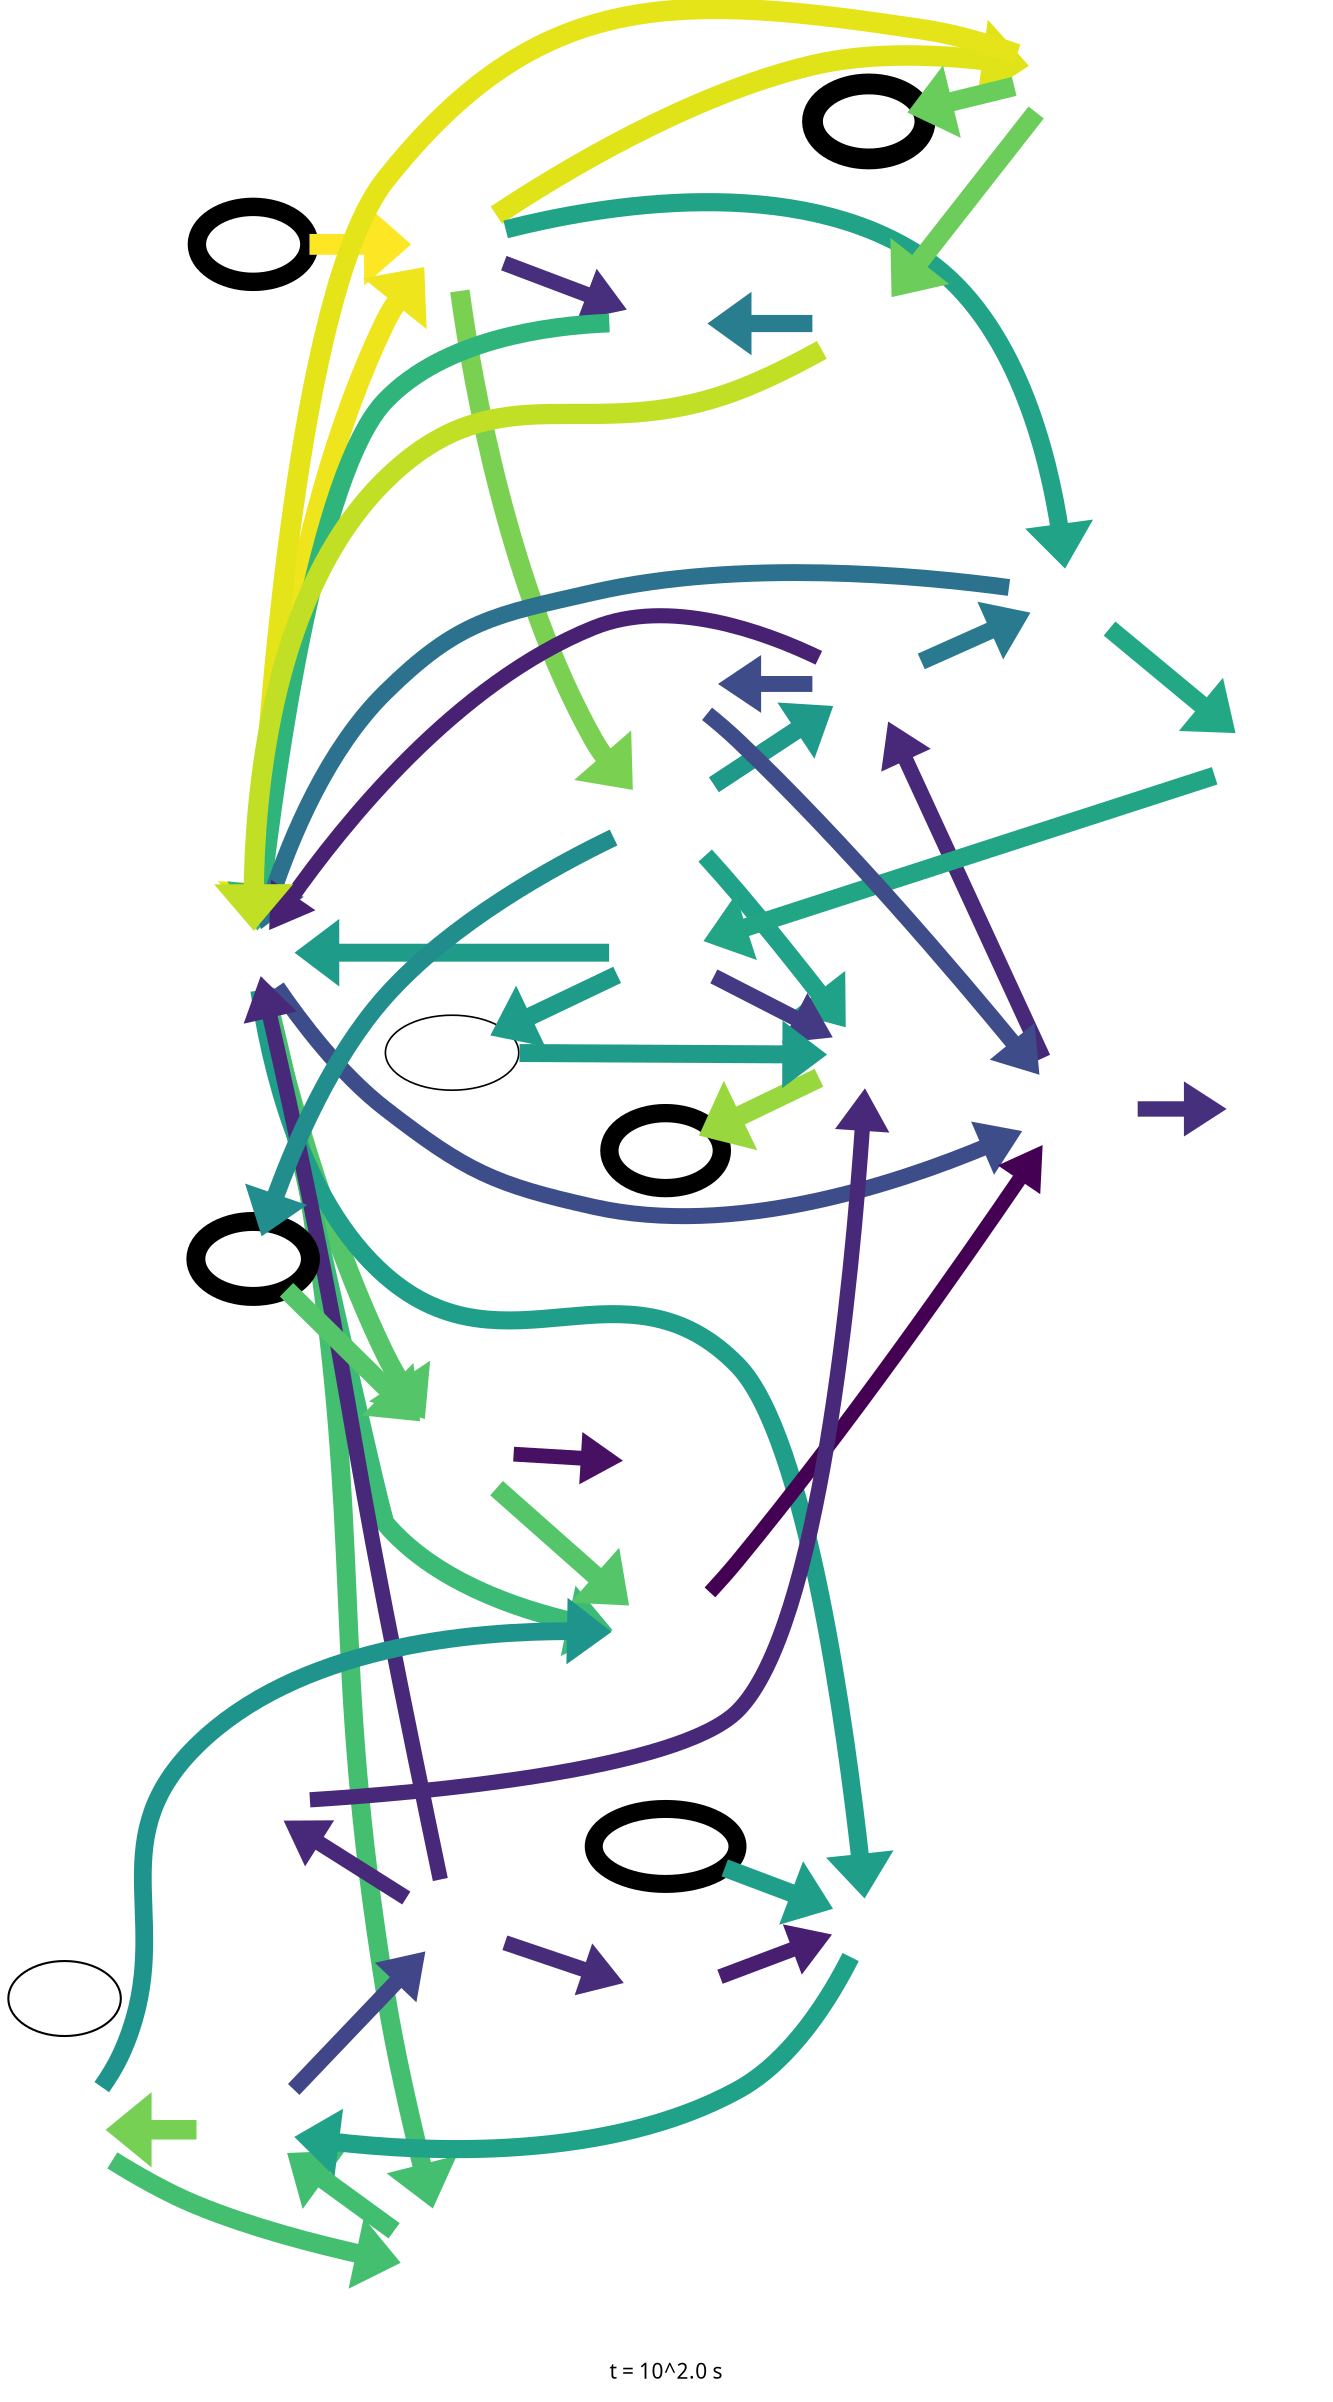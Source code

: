 digraph flux_diagram {
	graph [bb="0,0,632.47,1145.1",
		fontname=sans,
		fontsize=10,
		label="t = 10^2.0 s",
		lheight=0.15,
		lp="316.23,9.5",
		lwidth=0.86,
		overlap=false,
		rankdir=LR
	];
	node [label="\N"];
	H2	 [height=0.5,
		image="/work/westgroup/ChrisB/_01_MeOH_repos/uncertainty_analysis/rmg_gua/rms/species/H2.png",
		label=" ",
		penwidth=8.841,
		pos="117.5,1031.6",
		width=0.75];
	"H*"	 [height=0.62854,
		image="/work/westgroup/ChrisB/_01_MeOH_repos/uncertainty_analysis/rmg_gua/rms/species/H*.png",
		label=" ",
		penwidth=0.0,
		pos="213,1031.6",
		width=0.75];
	H2 -> "H*"	 [color="#FDE725",
		dir=forward,
		penwidth=10.0,
		pos="e,185.77,1031.6 144.54,1031.6 154.19,1031.6 165.31,1031.6 175.7,1031.6"];
	"H2O*"	 [height=0.62854,
		image="/work/westgroup/ChrisB/_01_MeOH_repos/uncertainty_analysis/rmg_gua/rms/species/H2O*.png",
		label=" ",
		penwidth=0.0,
		pos="509.23,1113.6",
		width=0.75];
	"H*" -> "H2O*"	 [color="#DFE318",
		dir=forward,
		penwidth=9.851,
		pos="e,482.56,1118.3 234.24,1045.7 265.22,1066.3 327.03,1103.7 386,1117.6 414.57,1124.3 447.93,1122.6 472.57,1119.6"];
	"CO*"	 [height=0.75,
		image="/work/westgroup/ChrisB/_01_MeOH_repos/uncertainty_analysis/rmg_gua/rms/species/CO*.png",
		label=" ",
		penwidth=0.0,
		pos="315.5,757.6",
		width=0.75];
	"H*" -> "CO*"	 [color="#7AD151",
		dir=forward,
		penwidth=9.386,
		pos="e,294.91,775.3 216.75,1008.9 222.85,964.93 240.31,866.01 281,793.6 283.07,789.91 285.59,786.31 288.31,782.89"];
	"O*"	 [height=0.62854,
		image="/work/westgroup/ChrisB/_01_MeOH_repos/uncertainty_analysis/rmg_gua/rms/species/O*.png",
		label=" ",
		penwidth=0.0,
		pos="315.5,993.6",
		width=0.75];
	"H*" -> "O*"	 [color="#472F7D",
		dir=forward,
		penwidth=7.384,
		pos="e,290.51,1002.7 237.82,1022.6 250.74,1017.7 266.92,1011.6 281.09,1006.2"];
	"CH2O*"	 [height=0.56961,
		image="/work/westgroup/ChrisB/_01_MeOH_repos/uncertainty_analysis/rmg_gua/rms/species/CH2O*.png",
		label=" ",
		penwidth=0.0,
		pos="509.23,864.6",
		width=0.80556];
	"H*" -> "CH2O*"	 [color="#20A386",
		dir=forward,
		penwidth=8.729,
		pos="e,506.4,885.27 238.68,1038.9 283.24,1050.5 378.21,1067.7 440,1025.6 483.34,996.06 499.26,933.07 505.03,895.23"];
	"HCO*"	 [height=0.75,
		image="/work/westgroup/ChrisB/_01_MeOH_repos/uncertainty_analysis/rmg_gua/rms/species/HCO*.png",
		label=" ",
		penwidth=0.0,
		pos="413,820.6",
		width=0.75];
	"CO*" -> "HCO*"	 [color="#1F9A8A",
		dir=forward,
		penwidth=8.611,
		pos="e,389.97,806.07 338.65,772.21 351.31,780.56 367.37,791.16 381.23,800.3"];
	CH3X	 [height=0.62854,
		image="/work/westgroup/ChrisB/_01_MeOH_repos/uncertainty_analysis/rmg_gua/rms/species/CH3X.png",
		label=" ",
		penwidth=0.0,
		pos="413,634.6",
		width=0.75];
	"CO*" -> CH3X	 [color="#1FA287",
		dir=forward,
		penwidth=8.713,
		pos="e,399.15,654.14 335.06,738.58 340.06,733.22 345.36,727.29 350,721.6 365.48,702.63 381.47,680.09 393.34,662.71"];
	"OH*"	 [height=0.62854,
		image="/work/westgroup/ChrisB/_01_MeOH_repos/uncertainty_analysis/rmg_gua/rms/species/OH*.png",
		label=" ",
		penwidth=0.0,
		pos="413,993.6",
		width=0.75];
	"O*" -> "OH*"	 [color="#287D8E",
		dir=back,
		penwidth=8.241,
		pos="s,342.6,993.6 352.82,993.6 363.84,993.6 375.73,993.6 385.94,993.6"];
	"OC[Pt]"	 [height=0.75,
		image="/work/westgroup/ChrisB/_01_MeOH_repos/uncertainty_analysis/rmg_gua/rms/species/OC[Pt].png",
		label=" ",
		penwidth=0.0,
		pos="605.47,824.6",
		width=0.75];
	"CH2O*" -> "OC[Pt]"	 [color="#22A884",
		dir=forward,
		penwidth=8.786,
		pos="e,580.28,834.86 534.5,854.3 545.6,849.58 558.94,843.92 570.98,838.81"];
	X	 [height=0.5,
		image="/work/westgroup/ChrisB/_01_MeOH_repos/uncertainty_analysis/rmg_gua/rms/species/X.png",
		label=" ",
		penwidth=0.0,
		pos="117.5,691.6",
		width=0.75];
	X -> "H*"	 [color="#EFE51C",
		dir=forward,
		penwidth=9.918,
		pos="e,194.91,1014.8 119.17,709.65 121.61,758.17 132.6,894.5 181,994.6 183.02,998.79 185.63,1002.9 188.47,1006.8"];
	X -> "H2O*"	 [color="#E5E419",
		dir=back,
		penwidth=9.878,
		pos="s,119.27,709.6 119.79,720.01 123.85,797.47 138.66,1010.1 181,1063.6 255.1,1157.2 321.97,1152.3 440,1134.6 455.08,1132.3 471.42,1127.4 \
484.33,1122.9"];
	X -> "O*"	 [color="#2FB47C",
		dir=back,
		penwidth=8.94,
		pos="s,120.37,709.57 121.51,719.64 128.61,780.63 148.31,922.61 181,956.6 209.18,985.89 258.33,992.63 288.49,993.83"];
	X -> "CH2O*"	 [color="#2C718E",
		dir=back,
		penwidth=8.099,
		pos="s,123.39,709.57 126.52,719.4 135.72,747.09 153.24,789.29 181,816.6 216.14,851.18 232.93,853.66 281,864.6 351.39,880.62 437.26,873.73 \
480.51,868.51"];
	X -> "OH*"	 [color="#C0DF25",
		dir=back,
		penwidth=9.711,
		pos="s,117.8,709.6 117.77,719.85 118.16,767.73 126.17,864.83 181,918.6 236.34,972.86 277.54,934.09 350,961.6 363.93,966.89 378.79,974.48 \
390.46,980.94"];
	"CO2*"	 [height=0.72675,
		image="/work/westgroup/ChrisB/_01_MeOH_repos/uncertainty_analysis/rmg_gua/rms/species/CO2*.png",
		label=" ",
		penwidth=0.0,
		pos="213,457.6",
		width=0.82496];
	X -> "CO2*"	 [color="#54C568",
		dir=forward,
		penwidth=9.191,
		pos="e,194.16,478.4 122.17,673.78 129.82,638.79 149.43,559.19 181,498.6 183.1,494.57 185.59,490.53 188.23,486.63"];
	"COOH*"	 [height=0.75,
		image="/work/westgroup/ChrisB/_01_MeOH_repos/uncertainty_analysis/rmg_gua/rms/species/COOH*.png",
		label=" ",
		penwidth=0.0,
		pos="315.5,363.6",
		width=0.91877];
	X -> "COOH*"	 [color="#3BBB75",
		dir=forward,
		penwidth=9.04,
		pos="e,282.88,369.16 122.54,673.72 136.06,614 178.94,425.09 181,422.6 204.16,394.63 243.22,379.48 273.12,371.57"];
	"CC(=O)O.[Pt]"	 [height=1.0999,
		image="/work/westgroup/ChrisB/_01_MeOH_repos/uncertainty_analysis/rmg_gua/rms/species/CC(=O)O.[Pt].png",
		label=" ",
		penwidth=0.0,
		pos="213,58.598",
		width=0.88889];
	X -> "CC(=O)O.[Pt]"	 [color="#44BF70",
		dir=forward,
		penwidth=9.092,
		pos="e,203.63,96.579 123.22,673.89 129.14,651.09 139.2,610.16 145,574.6 170.61,417.64 157.85,375.93 181,218.6 186.57,180.71 194.92,138.16 \
201.55,106.47"];
	"CH3OH*"	 [height=0.56961,
		image="/work/westgroup/ChrisB/_01_MeOH_repos/uncertainty_analysis/rmg_gua/rms/species/CH3OH*.png",
		label=" ",
		penwidth=0.0,
		pos="315.5,691.6",
		width=0.75];
	X -> "CH3OH*"	 [color="#1E9C89",
		dir=back,
		penwidth=8.636,
		pos="s,144.53,691.6 154.85,691.6 193.61,691.6 254.04,691.6 288.37,691.6"];
	"CC.[Pt]"	 [height=0.5,
		image="/work/westgroup/ChrisB/_01_MeOH_repos/uncertainty_analysis/rmg_gua/rms/species/CC.[Pt].png",
		label=" ",
		penwidth=0.0,
		pos="413,208.6",
		width=0.75];
	X -> "CC.[Pt]"	 [color="#1F9E89",
		dir=forward,
		penwidth=8.661,
		pos="e,410.51,226.74 120.51,673.49 125.1,641.04 139.38,572.98 181,536.6 239.35,485.59 296.16,549.35 350,493.6 385.41,456.93 403.47,301.63 \
409.57,237"];
	X -> "HCO*"	 [color="#482173",
		dir=back,
		penwidth=7.251,
		pos="s,129.03,708.05 135,716.75 160.93,753.68 215.11,821.09 281,847.6 317.19,862.16 362.3,845.98 389.03,833.14"];
	"HCOOH*"	 [height=0.72675,
		image="/work/westgroup/ChrisB/_01_MeOH_repos/uncertainty_analysis/rmg_gua/rms/species/HCOOH*.png",
		label=" ",
		penwidth=0.0,
		pos="509.23,630.6",
		width=0.92317];
	X -> "HCOOH*"	 [color="#3D4D8A",
		dir=forward,
		penwidth=7.673,
		pos="e,482.29,614.92 121.93,673.48 128.22,646 144.45,594.69 181,572.6 275.13,515.71 410.52,575.7 473.53,610.05"];
	"CC=O.[Pt]"	 [height=0.62854,
		image="/work/westgroup/ChrisB/_01_MeOH_repos/uncertainty_analysis/rmg_gua/rms/species/CC=O.[Pt].png",
		label=" ",
		penwidth=0.0,
		pos="213,250.6",
		width=0.75];
	X -> "CC=O.[Pt]"	 [color="#482979",
		dir=back,
		penwidth=7.317,
		pos="s,122.76,673.81 125.12,663.78 130.68,640.12 138.7,605.2 145,574.6 162.69,488.71 162.82,466.39 181,380.6 189.08,342.46 199.91,298.4 \
206.39,272.6"];
	"OH*" -> "H2O*"	 [color="#6CCD5A",
		dir=back,
		penwidth=9.322,
		pos="s,428.72,1012.3 434.93,1020.2 452.74,1042.9 477.89,1075 493.61,1095"];
	"CO2*" -> "COOH*"	 [color="#54C568",
		dir=forward,
		penwidth=9.195,
		pos="e,293.15,383.57 234.34,438.58 249.03,424.84 269.08,406.08 285.45,390.77"];
	"HCOO*"	 [height=1.0607,
		image="/work/westgroup/ChrisB/_01_MeOH_repos/uncertainty_analysis/rmg_gua/rms/species/HCOO*.png",
		label=" ",
		penwidth=0.0,
		pos="315.5,446.6",
		width=0.75];
	"CO2*" -> "HCOO*"	 [color="#471063",
		dir=forward,
		penwidth=7.092,
		pos="e,288.31,449.46 242.53,454.48 253.66,453.26 266.55,451.85 278.32,450.56"];
	"COOH*" -> "HCOOH*"	 [color="#440154",
		dir=forward,
		penwidth=6.973,
		pos="e,493.82,607.17 336.88,384.45 341.35,389.3 345.95,394.53 350,399.6 404.25,467.37 459.82,553.01 488.46,598.6"];
	"CH3OH*" -> CH3X	 [color="#443983",
		dir=forward,
		penwidth=7.473,
		pos="e,390.66,647.34 337.22,679.23 350.31,671.42 367.43,661.2 381.98,652.51"];
	"CH3OH*" -> "OC[Pt]"	 [color="#21A585",
		dir=back,
		penwidth=8.756,
		pos="s,339.1,702.03 348.2,706.24 406.41,733.13 529.13,789.8 580.77,813.65"];
	"HCO*" -> "CH2O*"	 [color="#297A8E",
		dir=forward,
		penwidth=8.204,
		pos="e,484.46,853.5 437.78,831.7 449.16,837.02 462.98,843.47 475.35,849.24"];
	"HCO*" -> "HCOOH*"	 [color="#482878",
		dir=back,
		penwidth=7.314,
		pos="s,425.93,796.53 430.45,787.43 449.25,749.53 479.56,688.42 496.25,654.77"];
	"CH3O2*"	 [height=1.0607,
		image="/work/westgroup/ChrisB/_01_MeOH_repos/uncertainty_analysis/rmg_gua/rms/species/CH3O2*.png",
		label=" ",
		penwidth=0.0,
		pos="605.47,630.6",
		width=0.75];
	"HCOOH*" -> "CH3O2*"	 [color="#46307E",
		dir=forward,
		penwidth=7.387,
		pos="e,578.22,630.6 542.66,630.6 550.82,630.6 559.64,630.6 567.98,630.6"];
	"CCO[Pt]"	 [height=0.98611,
		image="/work/westgroup/ChrisB/_01_MeOH_repos/uncertainty_analysis/rmg_gua/rms/species/CCO[Pt].png",
		label=" ",
		penwidth=0.0,
		pos="315.5,244.6",
		width=0.75];
	"CC=O.[Pt]" -> "CCO[Pt]"	 [color="#472C7A",
		dir=forward,
		penwidth=7.34,
		pos="e,288.49,246.15 240.14,249.04 251.77,248.34 265.67,247.51 278.27,246.76"];
	CH4	 [height=0.5,
		image="/work/westgroup/ChrisB/_01_MeOH_repos/uncertainty_analysis/rmg_gua/rms/species/CH4.png",
		label=" ",
		penwidth=8.792,
		pos="315.5,634.6",
		width=0.75];
	CH4 -> CH3X	 [color="#98D83E",
		dir=back,
		penwidth=9.534,
		pos="s,342.6,634.6 352.82,634.6 363.84,634.6 375.73,634.6 385.94,634.6"];
	"CC(=O)O"	 [height=0.75,
		image="/work/westgroup/ChrisB/_01_MeOH_repos/uncertainty_analysis/rmg_gua/rms/species/CC(=O)O.png",
		label=" ",
		penwidth=0.0,
		pos="27,126.6",
		width=0.75];
	"CC(=O)O" -> "COOH*"	 [color="#1F948C",
		dir=forward,
		penwidth=8.539,
		pos="e,282.41,364.55 44.802,147.09 48.216,151.96 51.516,157.29 54,162.6 81.416,221.18 44.523,257.61 90,303.6 138.33,352.47 221.77,362.87 \
272.18,364.35"];
	"CC(=O)O" -> "CC(=O)O.[Pt]"	 [color="#44BF70",
		dir=forward,
		penwidth=9.092,
		pos="e,181.18,64.279 49.925,111.91 61.465,104.7 76.078,96.342 90,90.598 116.21,79.783 147.13,71.721 171.27,66.395"];
	"CC(=O)[Pt]"	 [height=0.75,
		image="/work/westgroup/ChrisB/_01_MeOH_repos/uncertainty_analysis/rmg_gua/rms/species/CC(=O)[Pt].png",
		label=" ",
		penwidth=0.0,
		pos="117.5,126.6",
		width=0.75];
	"CC(=O)O" -> "CC(=O)[Pt]"	 [color="#75D054",
		dir=back,
		penwidth=9.368,
		pos="s,54.074,126.6 64.088,126.6 72.866,126.6 82.088,126.6 90.306,126.6"];
	"CC(=O)[Pt]" -> "CC(=O)O.[Pt]"	 [color="#42BE71",
		dir=back,
		penwidth=9.082,
		pos="s,139.72,111.17 147.95,105.18 159.75,96.597 173.26,86.771 184.82,78.363"];
	"CC(=O)[Pt]" -> "CC.[Pt]"	 [color="#1FA287",
		dir=back,
		penwidth=8.713,
		pos="s,144.29,123.11 154.34,122.1 201.58,117.79 286.16,115.73 350,145.6 371.82,155.81 390.2,177.19 401.15,192.2"];
	"CC(=O)[Pt]" -> "CC=O.[Pt]"	 [color="#404688",
		dir=forward,
		penwidth=7.61,
		pos="e,197.67,231.59 134.57,147.91 150.31,168.79 174.36,200.68 191.48,223.38"];
	H2O	 [height=0.5,
		image="/work/westgroup/ChrisB/_01_MeOH_repos/uncertainty_analysis/rmg_gua/rms/species/H2O.png",
		label=" ",
		penwidth=10.0,
		pos="413,1090.6",
		width=0.75];
	H2O -> "H2O*"	 [color="#69CD5B",
		dir=back,
		penwidth=9.308,
		pos="s,438.76,1096.6 448.8,1099.1 460.13,1101.9 472.49,1104.9 482.98,1107.4"];
	CO2	 [height=0.5,
		image="/work/westgroup/ChrisB/_01_MeOH_repos/uncertainty_analysis/rmg_gua/rms/species/CO2.png",
		label=" ",
		penwidth=9.109,
		pos="117.5,547.6",
		width=0.76389];
	CO2 -> "CO*"	 [color="#228D8D",
		dir=back,
		penwidth=8.443,
		pos="s,130.38,563.81 136.61,572.09 148.7,588.03 165.22,609.04 181,626.6 219.2,669.11 267.97,715.08 294.73,739.67"];
	CO2 -> "CO2*"	 [color="#54C568",
		dir=forward,
		penwidth=9.191,
		pos="e,192.31,476.55 133.94,532.74 147.79,519.4 168.44,499.53 185.01,483.57"];
	CC	 [height=0.5,
		image="/work/westgroup/ChrisB/_01_MeOH_repos/uncertainty_analysis/rmg_gua/rms/species/CC.png",
		label=" ",
		penwidth=8.651,
		pos="315.5,172.6",
		width=0.95833];
	CC -> "CC.[Pt]"	 [color="#1F9E89",
		dir=forward,
		penwidth=8.661,
		pos="e,389.15,199.98 343.87,182.91 355.06,187.13 368.1,192.05 379.75,196.44"];
	CH3OH	 [height=0.5,
		image="/work/westgroup/ChrisB/_01_MeOH_repos/uncertainty_analysis/rmg_gua/rms/species/CH3OH.png",
		label=" ",
		penwidth=0.795,
		pos="213,599.6",
		width=0.88889];
	CH3OH -> "CH3OH*"	 [color="#1E9C89",
		dir=back,
		penwidth=8.636,
		pos="s,230.45,614.96 237.93,621.91 250.67,633.76 266.64,648.52 281,661.6 286.2,666.33 291.88,671.44 297.06,676.08"];
	CH3OH -> CH3X	 [color="#1E9C89",
		dir=forward,
		penwidth=8.636,
		pos="e,389.99,622.75 244.97,598.36 272.83,597.96 314.69,599.15 350,607.6 360.36,610.08 371.17,614.19 380.8,618.47"];
	HCOOH	 [height=0.5,
		image="/work/westgroup/ChrisB/_01_MeOH_repos/uncertainty_analysis/rmg_gua/rms/species/HCOOH.png",
		label=" ",
		penwidth=0.0,
		pos="315.5,820.6",
		width=0.88889];
	HCOOH -> "HCO*"	 [color="#3E4C8A",
		dir=back,
		penwidth=7.661,
		pos="s,347.51,820.6 357.69,820.6 367.28,820.6 377.23,820.6 385.95,820.6"];
	HCOOH -> "HCOOH*"	 [color="#3E4C8A",
		dir=forward,
		penwidth=7.661,
		pos="e,489.27,651.72 335.27,806.14 340.16,802.19 345.36,797.83 350,793.6 398.97,748.95 451.82,692.69 482.37,659.3"];
	"CCO[Pt]" -> "CC.[Pt]"	 [color="#481F70",
		dir=forward,
		penwidth=7.228,
		pos="e,389.04,217.25 341.59,235.14 353.19,230.77 367.11,225.52 379.5,220.85"];
	"CC=O"	 [height=0.5,
		image="/work/westgroup/ChrisB/_01_MeOH_repos/uncertainty_analysis/rmg_gua/rms/species/CC=O.png",
		label=" ",
		penwidth=0.0,
		pos="117.5,276.6",
		width=0.75];
	"CC=O" -> "CC=O.[Pt]"	 [color="#482979",
		dir=back,
		penwidth=7.317,
		pos="s,142.58,269.9 152.29,267.2 163.76,264.01 176.37,260.51 187.02,257.54"];
	"CC=O" -> CH3X	 [color="#482979",
		dir=forward,
		penwidth=7.317,
		pos="e,410.56,611.91 144.37,278.79 198.58,283.92 321.44,298.54 350,327.6 387.97,366.24 404.39,530.74 409.81,601.75"];
	"\n"	 [height=0.5,
		pos="27,189.6",
		width=0.75];
}
